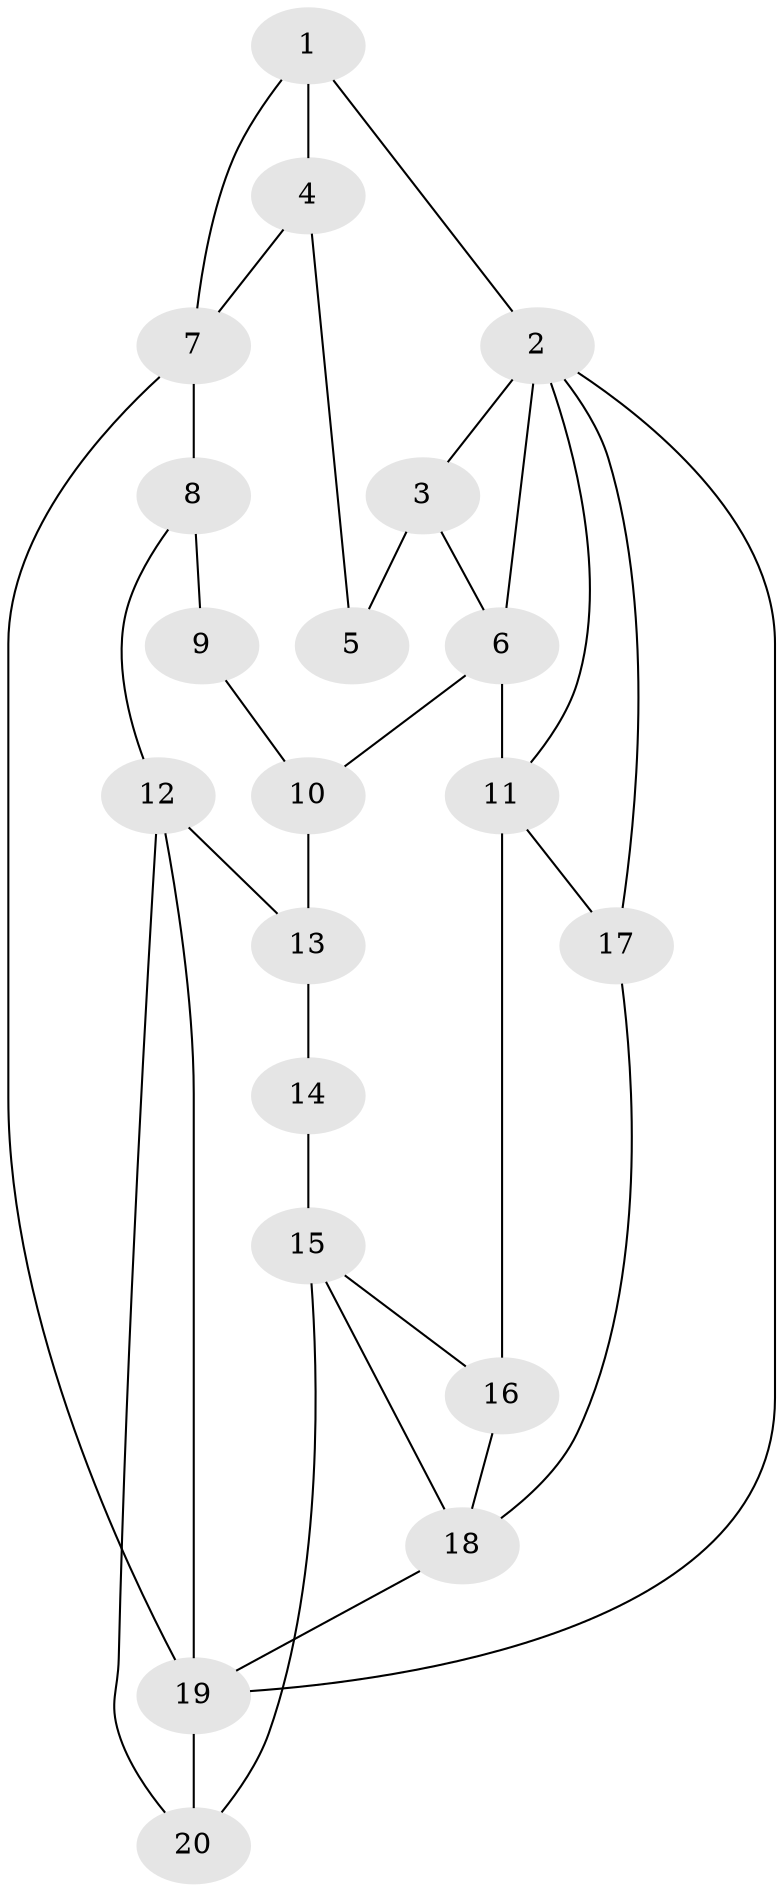 // original degree distribution, {3: 0.03508771929824561, 6: 0.15789473684210525, 4: 0.21052631578947367, 5: 0.5964912280701754}
// Generated by graph-tools (version 1.1) at 2025/54/03/04/25 22:54:14]
// undirected, 20 vertices, 34 edges
graph export_dot {
  node [color=gray90,style=filled];
  1;
  2;
  3;
  4;
  5;
  6;
  7;
  8;
  9;
  10;
  11;
  12;
  13;
  14;
  15;
  16;
  17;
  18;
  19;
  20;
  1 -- 2 [weight=1.0];
  1 -- 4 [weight=2.0];
  1 -- 7 [weight=1.0];
  2 -- 3 [weight=2.0];
  2 -- 6 [weight=1.0];
  2 -- 11 [weight=1.0];
  2 -- 17 [weight=1.0];
  2 -- 19 [weight=1.0];
  3 -- 5 [weight=1.0];
  3 -- 6 [weight=1.0];
  4 -- 5 [weight=2.0];
  4 -- 7 [weight=2.0];
  6 -- 10 [weight=2.0];
  6 -- 11 [weight=2.0];
  7 -- 8 [weight=2.0];
  7 -- 19 [weight=1.0];
  8 -- 9 [weight=1.0];
  8 -- 12 [weight=1.0];
  9 -- 10 [weight=2.0];
  10 -- 13 [weight=2.0];
  11 -- 16 [weight=2.0];
  11 -- 17 [weight=1.0];
  12 -- 13 [weight=2.0];
  12 -- 19 [weight=1.0];
  12 -- 20 [weight=1.0];
  13 -- 14 [weight=2.0];
  14 -- 15 [weight=2.0];
  15 -- 16 [weight=1.0];
  15 -- 18 [weight=1.0];
  15 -- 20 [weight=2.0];
  16 -- 18 [weight=1.0];
  17 -- 18 [weight=1.0];
  18 -- 19 [weight=1.0];
  19 -- 20 [weight=2.0];
}
